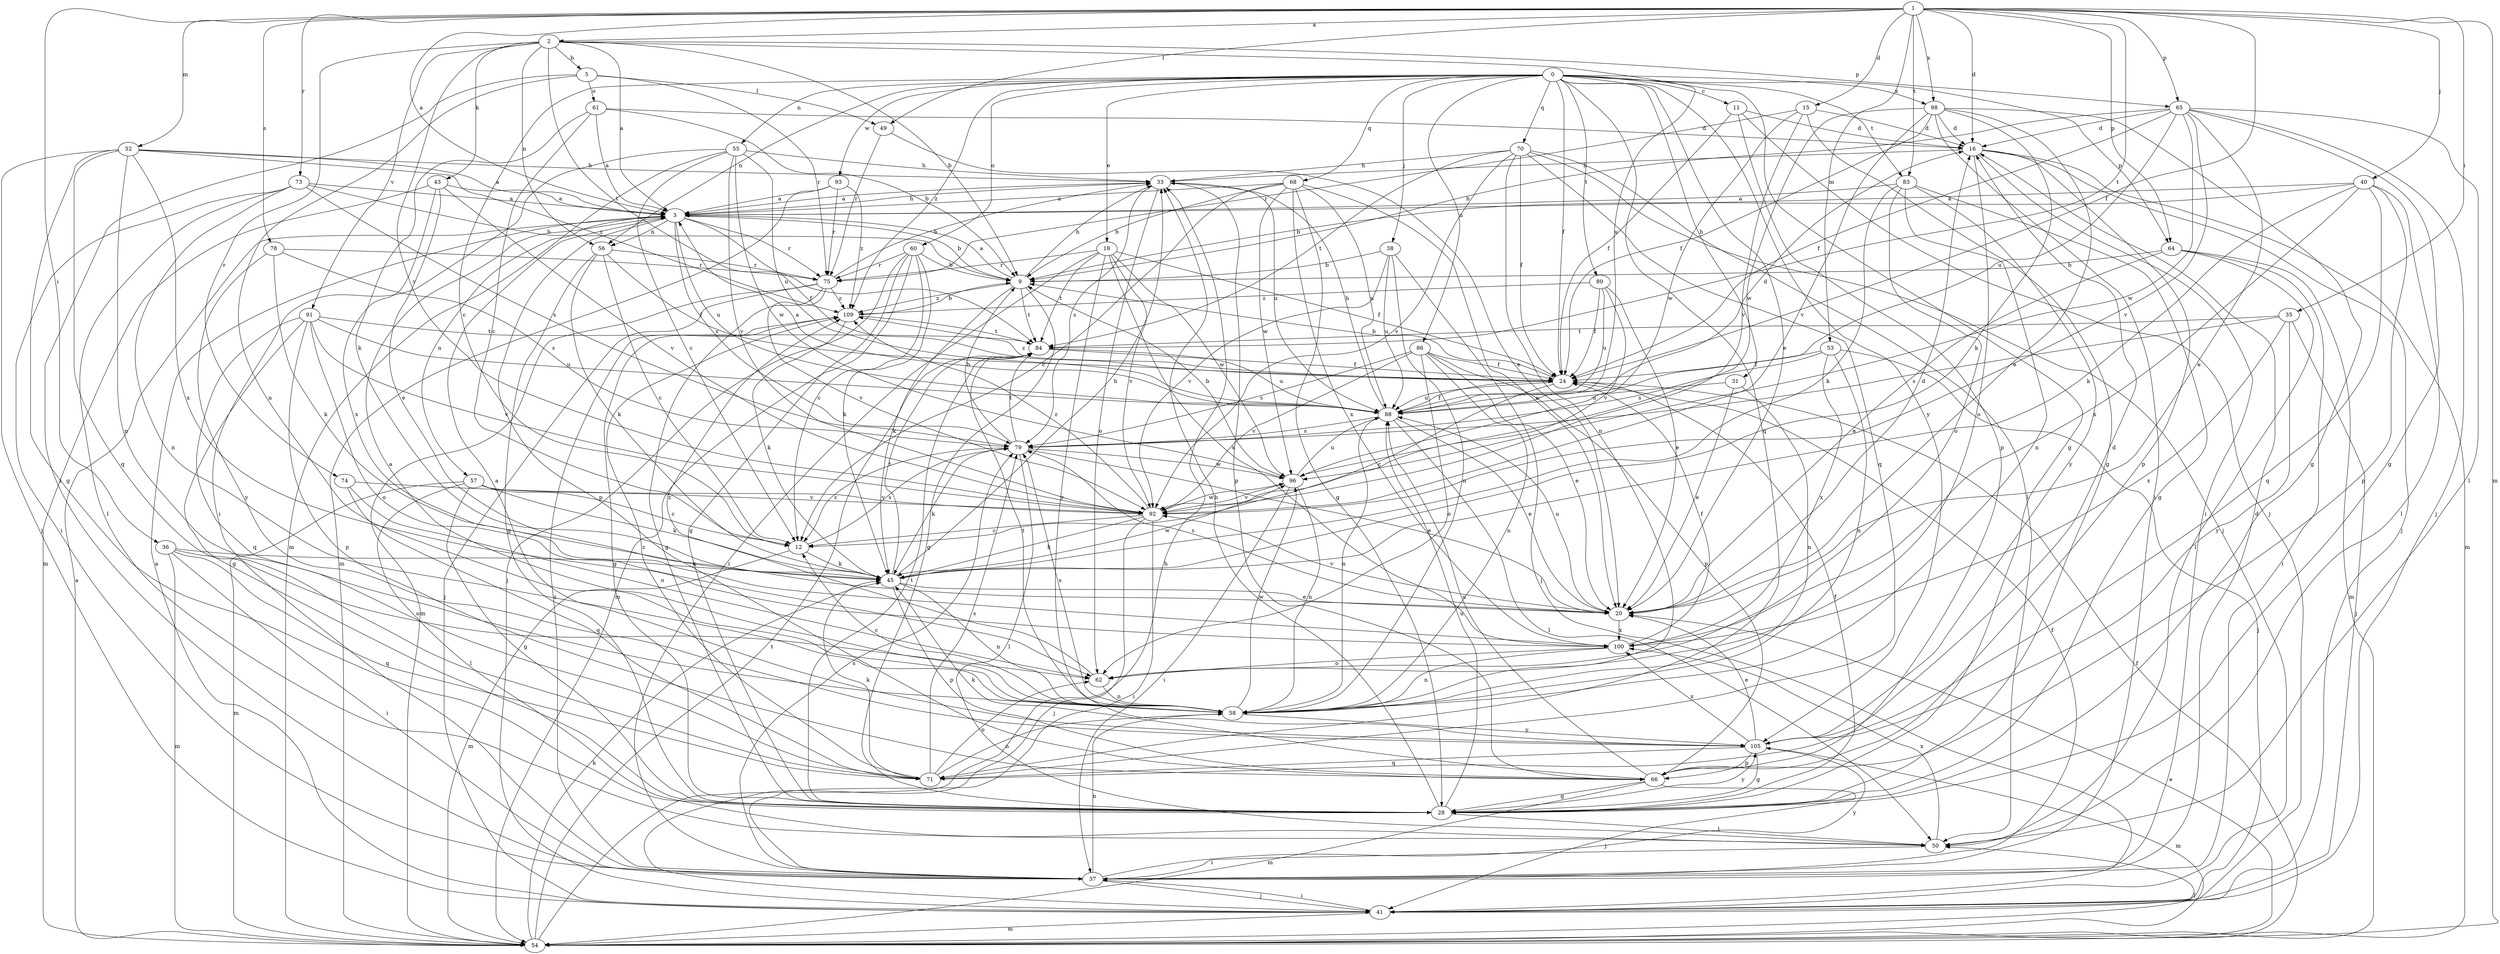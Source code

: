 strict digraph  {
0;
1;
2;
3;
5;
9;
11;
12;
15;
16;
18;
20;
24;
28;
31;
33;
35;
36;
37;
38;
40;
41;
43;
45;
49;
50;
52;
53;
54;
55;
56;
57;
58;
60;
61;
62;
64;
65;
66;
68;
70;
71;
73;
74;
75;
78;
79;
80;
83;
84;
86;
88;
91;
92;
93;
96;
98;
100;
105;
109;
0 -> 11  [label=c];
0 -> 12  [label=c];
0 -> 18  [label=e];
0 -> 20  [label=e];
0 -> 24  [label=f];
0 -> 28  [label=g];
0 -> 31  [label=h];
0 -> 38  [label=j];
0 -> 55  [label=n];
0 -> 56  [label=n];
0 -> 60  [label=o];
0 -> 64  [label=p];
0 -> 68  [label=q];
0 -> 70  [label=q];
0 -> 71  [label=q];
0 -> 80  [label=t];
0 -> 83  [label=t];
0 -> 86  [label=u];
0 -> 93  [label=w];
0 -> 98  [label=x];
0 -> 105  [label=y];
0 -> 109  [label=z];
1 -> 2  [label=a];
1 -> 3  [label=a];
1 -> 15  [label=d];
1 -> 16  [label=d];
1 -> 24  [label=f];
1 -> 35  [label=i];
1 -> 36  [label=i];
1 -> 40  [label=j];
1 -> 49  [label=l];
1 -> 52  [label=m];
1 -> 53  [label=m];
1 -> 54  [label=m];
1 -> 64  [label=p];
1 -> 65  [label=p];
1 -> 73  [label=r];
1 -> 78  [label=s];
1 -> 83  [label=t];
1 -> 84  [label=t];
1 -> 98  [label=x];
2 -> 3  [label=a];
2 -> 5  [label=b];
2 -> 9  [label=b];
2 -> 43  [label=k];
2 -> 56  [label=n];
2 -> 65  [label=p];
2 -> 74  [label=r];
2 -> 84  [label=t];
2 -> 88  [label=u];
2 -> 91  [label=v];
2 -> 92  [label=v];
3 -> 9  [label=b];
3 -> 24  [label=f];
3 -> 33  [label=h];
3 -> 56  [label=n];
3 -> 57  [label=n];
3 -> 66  [label=p];
3 -> 75  [label=r];
3 -> 79  [label=s];
3 -> 88  [label=u];
5 -> 37  [label=i];
5 -> 49  [label=l];
5 -> 58  [label=n];
5 -> 61  [label=o];
5 -> 75  [label=r];
9 -> 3  [label=a];
9 -> 28  [label=g];
9 -> 33  [label=h];
9 -> 45  [label=k];
9 -> 84  [label=t];
9 -> 109  [label=z];
11 -> 16  [label=d];
11 -> 24  [label=f];
11 -> 41  [label=j];
11 -> 66  [label=p];
12 -> 45  [label=k];
12 -> 54  [label=m];
12 -> 79  [label=s];
15 -> 16  [label=d];
15 -> 28  [label=g];
15 -> 75  [label=r];
15 -> 92  [label=v];
15 -> 96  [label=w];
16 -> 33  [label=h];
16 -> 37  [label=i];
16 -> 41  [label=j];
16 -> 54  [label=m];
16 -> 62  [label=o];
16 -> 66  [label=p];
18 -> 24  [label=f];
18 -> 37  [label=i];
18 -> 75  [label=r];
18 -> 84  [label=t];
18 -> 92  [label=v];
18 -> 96  [label=w];
18 -> 100  [label=x];
18 -> 105  [label=y];
20 -> 16  [label=d];
20 -> 79  [label=s];
20 -> 88  [label=u];
20 -> 92  [label=v];
20 -> 100  [label=x];
24 -> 9  [label=b];
24 -> 12  [label=c];
24 -> 88  [label=u];
24 -> 109  [label=z];
28 -> 24  [label=f];
28 -> 33  [label=h];
28 -> 50  [label=l];
28 -> 84  [label=t];
28 -> 88  [label=u];
28 -> 105  [label=y];
31 -> 20  [label=e];
31 -> 58  [label=n];
31 -> 88  [label=u];
33 -> 3  [label=a];
33 -> 62  [label=o];
33 -> 66  [label=p];
33 -> 79  [label=s];
33 -> 88  [label=u];
35 -> 41  [label=j];
35 -> 79  [label=s];
35 -> 84  [label=t];
35 -> 100  [label=x];
35 -> 105  [label=y];
36 -> 37  [label=i];
36 -> 45  [label=k];
36 -> 54  [label=m];
36 -> 62  [label=o];
36 -> 71  [label=q];
37 -> 16  [label=d];
37 -> 24  [label=f];
37 -> 41  [label=j];
37 -> 58  [label=n];
37 -> 79  [label=s];
37 -> 105  [label=y];
37 -> 109  [label=z];
38 -> 9  [label=b];
38 -> 41  [label=j];
38 -> 58  [label=n];
38 -> 88  [label=u];
38 -> 92  [label=v];
40 -> 3  [label=a];
40 -> 9  [label=b];
40 -> 45  [label=k];
40 -> 50  [label=l];
40 -> 66  [label=p];
40 -> 71  [label=q];
40 -> 100  [label=x];
41 -> 3  [label=a];
41 -> 37  [label=i];
41 -> 54  [label=m];
43 -> 3  [label=a];
43 -> 20  [label=e];
43 -> 54  [label=m];
43 -> 92  [label=v];
43 -> 100  [label=x];
45 -> 20  [label=e];
45 -> 33  [label=h];
45 -> 58  [label=n];
45 -> 66  [label=p];
45 -> 84  [label=t];
45 -> 96  [label=w];
49 -> 20  [label=e];
49 -> 75  [label=r];
50 -> 37  [label=i];
50 -> 100  [label=x];
52 -> 3  [label=a];
52 -> 28  [label=g];
52 -> 33  [label=h];
52 -> 41  [label=j];
52 -> 58  [label=n];
52 -> 71  [label=q];
52 -> 100  [label=x];
52 -> 109  [label=z];
53 -> 24  [label=f];
53 -> 41  [label=j];
53 -> 58  [label=n];
53 -> 79  [label=s];
53 -> 100  [label=x];
54 -> 3  [label=a];
54 -> 20  [label=e];
54 -> 24  [label=f];
54 -> 33  [label=h];
54 -> 45  [label=k];
54 -> 50  [label=l];
54 -> 84  [label=t];
55 -> 12  [label=c];
55 -> 33  [label=h];
55 -> 37  [label=i];
55 -> 54  [label=m];
55 -> 88  [label=u];
55 -> 92  [label=v];
55 -> 96  [label=w];
56 -> 12  [label=c];
56 -> 24  [label=f];
56 -> 28  [label=g];
56 -> 45  [label=k];
56 -> 75  [label=r];
57 -> 12  [label=c];
57 -> 28  [label=g];
57 -> 45  [label=k];
57 -> 50  [label=l];
57 -> 54  [label=m];
57 -> 92  [label=v];
58 -> 3  [label=a];
58 -> 12  [label=c];
58 -> 79  [label=s];
58 -> 84  [label=t];
58 -> 96  [label=w];
58 -> 105  [label=y];
60 -> 9  [label=b];
60 -> 12  [label=c];
60 -> 28  [label=g];
60 -> 41  [label=j];
60 -> 45  [label=k];
60 -> 54  [label=m];
60 -> 75  [label=r];
61 -> 3  [label=a];
61 -> 9  [label=b];
61 -> 12  [label=c];
61 -> 16  [label=d];
61 -> 45  [label=k];
62 -> 58  [label=n];
62 -> 109  [label=z];
64 -> 9  [label=b];
64 -> 20  [label=e];
64 -> 37  [label=i];
64 -> 50  [label=l];
64 -> 54  [label=m];
65 -> 9  [label=b];
65 -> 16  [label=d];
65 -> 20  [label=e];
65 -> 24  [label=f];
65 -> 28  [label=g];
65 -> 41  [label=j];
65 -> 50  [label=l];
65 -> 88  [label=u];
65 -> 92  [label=v];
65 -> 96  [label=w];
66 -> 28  [label=g];
66 -> 41  [label=j];
66 -> 45  [label=k];
66 -> 54  [label=m];
66 -> 88  [label=u];
68 -> 3  [label=a];
68 -> 9  [label=b];
68 -> 12  [label=c];
68 -> 20  [label=e];
68 -> 28  [label=g];
68 -> 88  [label=u];
68 -> 96  [label=w];
68 -> 100  [label=x];
70 -> 24  [label=f];
70 -> 33  [label=h];
70 -> 41  [label=j];
70 -> 50  [label=l];
70 -> 58  [label=n];
70 -> 71  [label=q];
70 -> 84  [label=t];
70 -> 92  [label=v];
71 -> 45  [label=k];
71 -> 58  [label=n];
71 -> 62  [label=o];
71 -> 79  [label=s];
71 -> 109  [label=z];
73 -> 3  [label=a];
73 -> 9  [label=b];
73 -> 37  [label=i];
73 -> 50  [label=l];
73 -> 58  [label=n];
73 -> 79  [label=s];
74 -> 62  [label=o];
74 -> 71  [label=q];
74 -> 92  [label=v];
75 -> 28  [label=g];
75 -> 33  [label=h];
75 -> 41  [label=j];
75 -> 54  [label=m];
75 -> 92  [label=v];
75 -> 109  [label=z];
78 -> 45  [label=k];
78 -> 75  [label=r];
78 -> 79  [label=s];
78 -> 105  [label=y];
79 -> 9  [label=b];
79 -> 12  [label=c];
79 -> 20  [label=e];
79 -> 45  [label=k];
79 -> 50  [label=l];
79 -> 84  [label=t];
79 -> 96  [label=w];
80 -> 20  [label=e];
80 -> 24  [label=f];
80 -> 88  [label=u];
80 -> 92  [label=v];
80 -> 109  [label=z];
83 -> 3  [label=a];
83 -> 28  [label=g];
83 -> 45  [label=k];
83 -> 58  [label=n];
83 -> 62  [label=o];
83 -> 105  [label=y];
84 -> 24  [label=f];
84 -> 88  [label=u];
86 -> 20  [label=e];
86 -> 24  [label=f];
86 -> 58  [label=n];
86 -> 62  [label=o];
86 -> 66  [label=p];
86 -> 79  [label=s];
86 -> 92  [label=v];
88 -> 3  [label=a];
88 -> 16  [label=d];
88 -> 20  [label=e];
88 -> 24  [label=f];
88 -> 33  [label=h];
88 -> 50  [label=l];
88 -> 58  [label=n];
88 -> 79  [label=s];
91 -> 28  [label=g];
91 -> 62  [label=o];
91 -> 66  [label=p];
91 -> 71  [label=q];
91 -> 84  [label=t];
91 -> 88  [label=u];
91 -> 92  [label=v];
92 -> 12  [label=c];
92 -> 37  [label=i];
92 -> 41  [label=j];
92 -> 45  [label=k];
92 -> 96  [label=w];
92 -> 109  [label=z];
93 -> 3  [label=a];
93 -> 54  [label=m];
93 -> 75  [label=r];
93 -> 109  [label=z];
96 -> 9  [label=b];
96 -> 37  [label=i];
96 -> 58  [label=n];
96 -> 88  [label=u];
96 -> 92  [label=v];
98 -> 16  [label=d];
98 -> 20  [label=e];
98 -> 24  [label=f];
98 -> 28  [label=g];
98 -> 37  [label=i];
98 -> 45  [label=k];
98 -> 92  [label=v];
98 -> 96  [label=w];
100 -> 24  [label=f];
100 -> 58  [label=n];
100 -> 62  [label=o];
105 -> 3  [label=a];
105 -> 16  [label=d];
105 -> 20  [label=e];
105 -> 28  [label=g];
105 -> 54  [label=m];
105 -> 66  [label=p];
105 -> 71  [label=q];
105 -> 100  [label=x];
109 -> 9  [label=b];
109 -> 28  [label=g];
109 -> 45  [label=k];
109 -> 84  [label=t];
}
